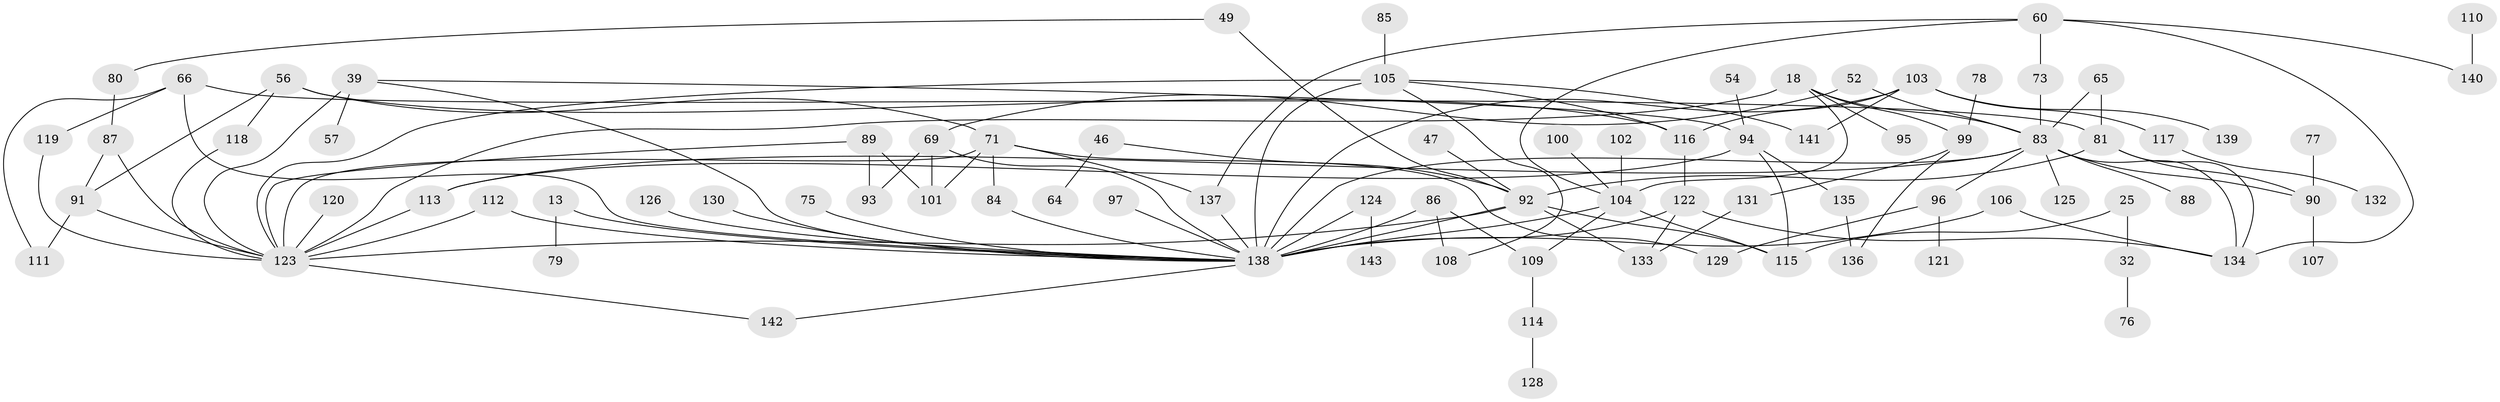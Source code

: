 // original degree distribution, {3: 0.23076923076923078, 10: 0.006993006993006993, 8: 0.006993006993006993, 5: 0.06993006993006994, 6: 0.04195804195804196, 4: 0.13286713286713286, 2: 0.26573426573426573, 1: 0.23776223776223776, 7: 0.006993006993006993}
// Generated by graph-tools (version 1.1) at 2025/45/03/04/25 21:45:32]
// undirected, 85 vertices, 125 edges
graph export_dot {
graph [start="1"]
  node [color=gray90,style=filled];
  13;
  18 [super="+12"];
  25;
  32;
  39 [super="+27+31"];
  46;
  47;
  49 [super="+43"];
  52;
  54;
  56;
  57;
  60;
  64;
  65;
  66;
  69;
  71 [super="+45"];
  73;
  75;
  76;
  77;
  78;
  79;
  80;
  81 [super="+37+23+62"];
  83 [super="+19+21+82+48"];
  84 [super="+1"];
  85;
  86;
  87;
  88;
  89 [super="+38"];
  90 [super="+16+59"];
  91;
  92 [super="+22+6"];
  93;
  94 [super="+11+28"];
  95;
  96;
  97;
  99 [super="+51"];
  100;
  101;
  102;
  103 [super="+44"];
  104 [super="+20+55"];
  105 [super="+98"];
  106;
  107;
  108 [super="+61"];
  109;
  110;
  111;
  112;
  113 [super="+41"];
  114;
  115 [super="+9"];
  116;
  117;
  118;
  119;
  120;
  121;
  122;
  123 [super="+74+67"];
  124;
  125;
  126;
  128;
  129;
  130;
  131;
  132;
  133 [super="+17"];
  134;
  135;
  136;
  137;
  138 [super="+29+58+127+72"];
  139;
  140 [super="+63"];
  141;
  142;
  143;
  13 -- 79;
  13 -- 138;
  18 -- 95;
  18 -- 83;
  18 -- 104;
  18 -- 99;
  18 -- 123;
  25 -- 32;
  25 -- 115;
  32 -- 76;
  39 -- 57;
  39 -- 94;
  39 -- 138;
  39 -- 123;
  46 -- 64;
  46 -- 92;
  47 -- 92;
  49 -- 92 [weight=3];
  49 -- 80;
  52 -- 69;
  52 -- 83;
  54 -- 94;
  56 -- 116;
  56 -- 91;
  56 -- 118;
  56 -- 71;
  60 -- 134;
  60 -- 73;
  60 -- 137;
  60 -- 104;
  60 -- 140;
  65 -- 83;
  65 -- 81;
  66 -- 111;
  66 -- 119;
  66 -- 138;
  66 -- 81;
  69 -- 101;
  69 -- 93;
  69 -- 138;
  71 -- 101;
  71 -- 129;
  71 -- 84;
  71 -- 137;
  71 -- 123 [weight=2];
  73 -- 83;
  75 -- 138;
  77 -- 90;
  78 -- 99;
  80 -- 87;
  81 -- 134;
  81 -- 90;
  81 -- 92;
  83 -- 125;
  83 -- 96;
  83 -- 90 [weight=2];
  83 -- 134;
  83 -- 88;
  83 -- 138 [weight=2];
  83 -- 113;
  84 -- 138 [weight=2];
  85 -- 105;
  86 -- 109;
  86 -- 138;
  86 -- 108;
  87 -- 91;
  87 -- 123;
  89 -- 101;
  89 -- 93;
  89 -- 123;
  90 -- 107;
  91 -- 111;
  91 -- 123;
  92 -- 133 [weight=2];
  92 -- 115;
  92 -- 138 [weight=5];
  92 -- 123 [weight=3];
  94 -- 135;
  94 -- 115;
  94 -- 113;
  96 -- 121;
  96 -- 129;
  97 -- 138;
  99 -- 131;
  99 -- 136;
  100 -- 104;
  102 -- 104;
  103 -- 116;
  103 -- 117;
  103 -- 138;
  103 -- 139;
  103 -- 141;
  104 -- 109;
  104 -- 138 [weight=2];
  104 -- 115;
  105 -- 138 [weight=2];
  105 -- 116;
  105 -- 141;
  105 -- 108;
  105 -- 123;
  106 -- 134;
  106 -- 138;
  109 -- 114;
  110 -- 140;
  112 -- 138;
  112 -- 123;
  113 -- 123;
  114 -- 128;
  116 -- 122;
  117 -- 132;
  118 -- 123;
  119 -- 123;
  120 -- 123;
  122 -- 133;
  122 -- 134;
  122 -- 138;
  123 -- 142;
  124 -- 143;
  124 -- 138;
  126 -- 138;
  130 -- 138;
  131 -- 133;
  135 -- 136;
  137 -- 138;
  138 -- 142;
}

